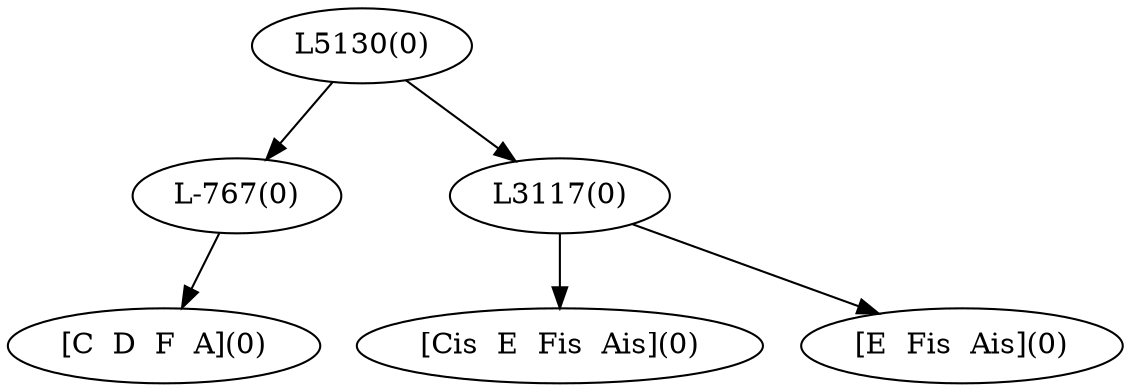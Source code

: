 digraph sample{
"L-767(0)"->"[C  D  F  A](0)"
"L3117(0)"->"[Cis  E  Fis  Ais](0)"
"L3117(0)"->"[E  Fis  Ais](0)"
"L5130(0)"->"L-767(0)"
"L5130(0)"->"L3117(0)"
{rank = min; "L5130(0)"}
{rank = same; "L-767(0)"; "L3117(0)";}
{rank = max; "[C  D  F  A](0)"; "[Cis  E  Fis  Ais](0)"; "[E  Fis  Ais](0)";}
}